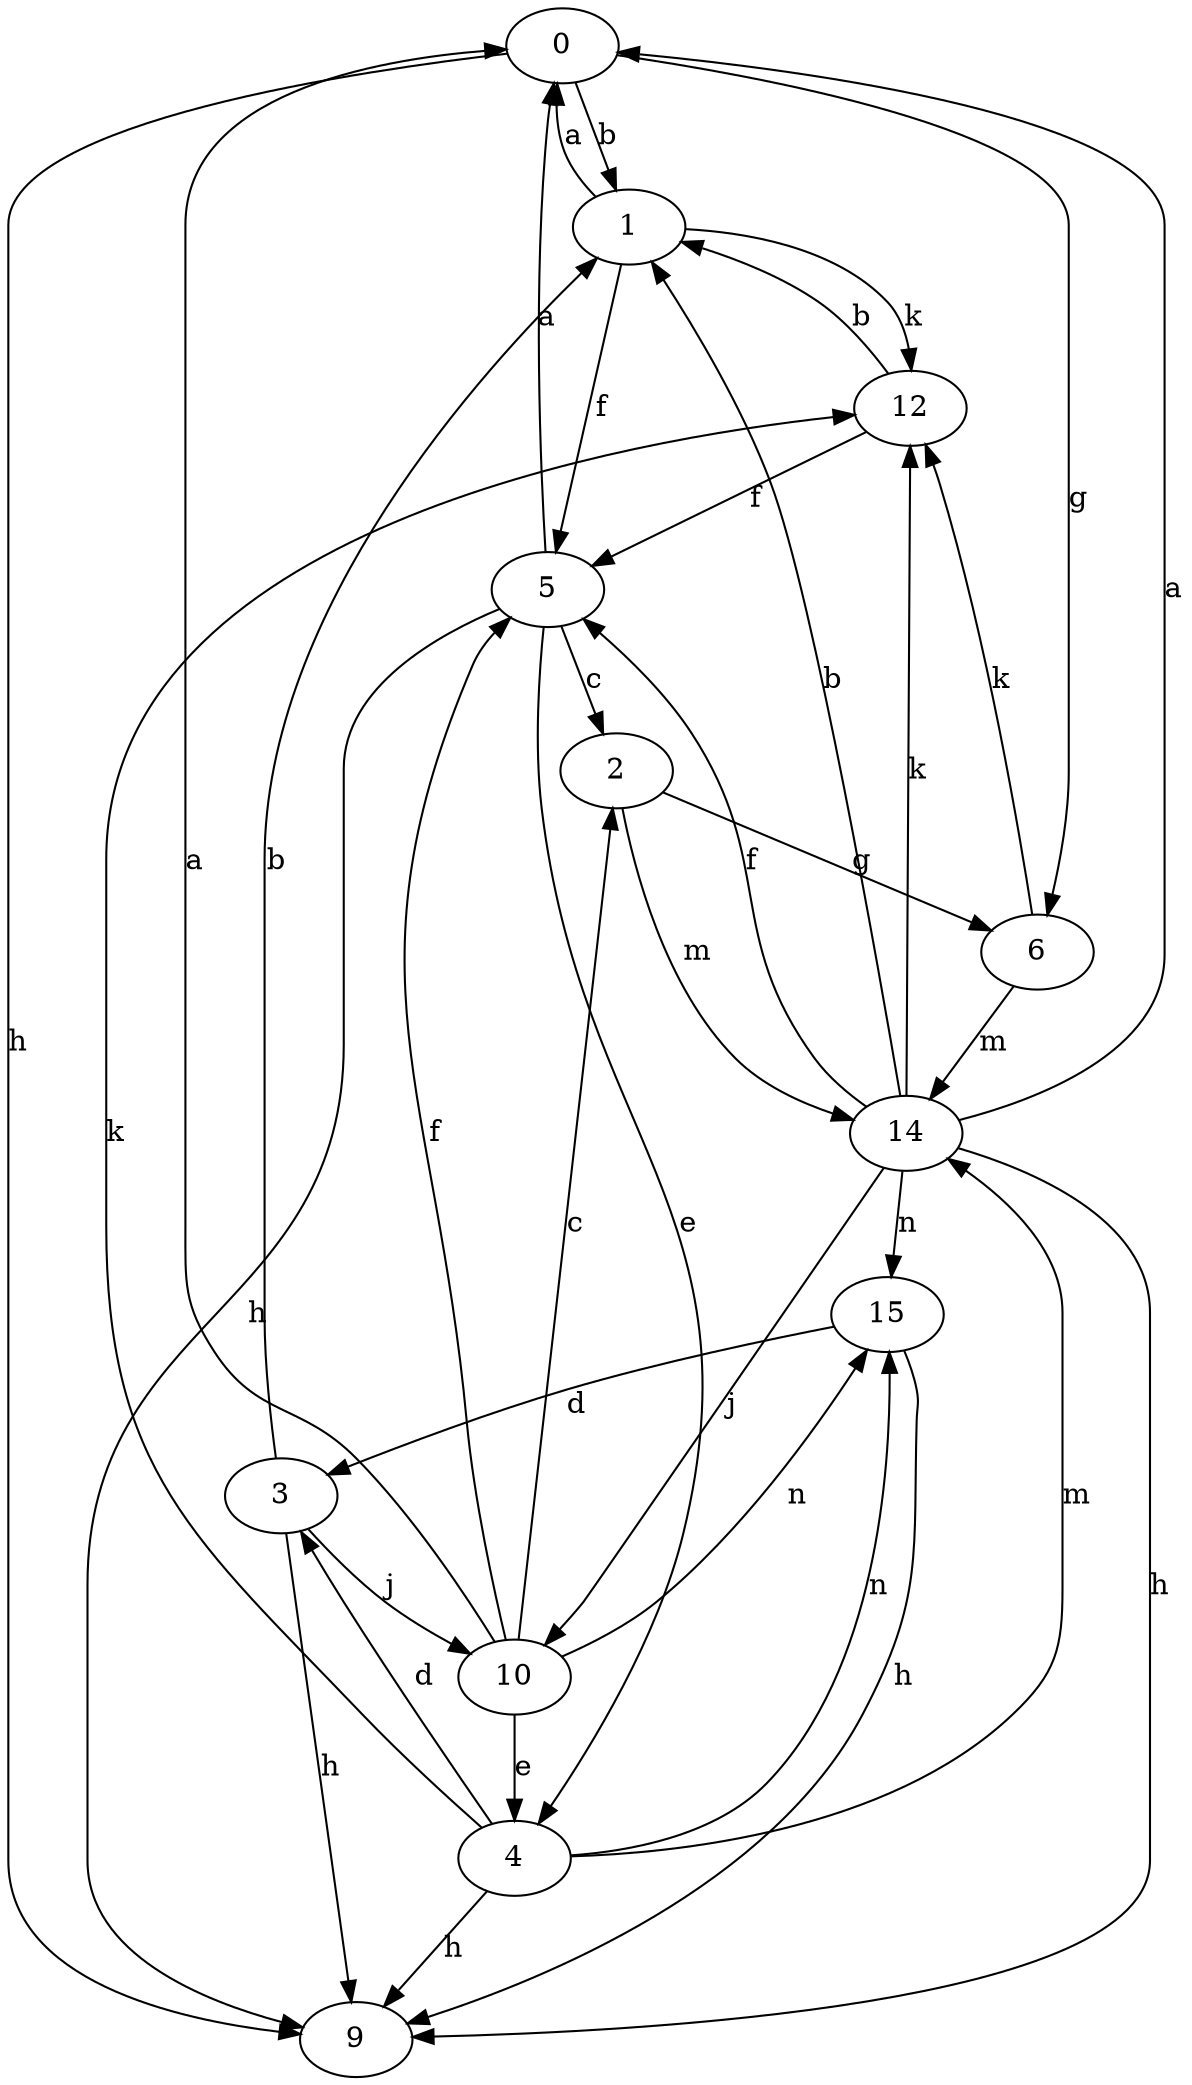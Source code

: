 strict digraph  {
0;
1;
2;
3;
4;
5;
6;
9;
10;
12;
14;
15;
0 -> 1  [label=b];
0 -> 6  [label=g];
0 -> 9  [label=h];
1 -> 0  [label=a];
1 -> 5  [label=f];
1 -> 12  [label=k];
2 -> 6  [label=g];
2 -> 14  [label=m];
3 -> 1  [label=b];
3 -> 9  [label=h];
3 -> 10  [label=j];
4 -> 3  [label=d];
4 -> 9  [label=h];
4 -> 12  [label=k];
4 -> 14  [label=m];
4 -> 15  [label=n];
5 -> 0  [label=a];
5 -> 2  [label=c];
5 -> 4  [label=e];
5 -> 9  [label=h];
6 -> 12  [label=k];
6 -> 14  [label=m];
10 -> 0  [label=a];
10 -> 2  [label=c];
10 -> 4  [label=e];
10 -> 5  [label=f];
10 -> 15  [label=n];
12 -> 1  [label=b];
12 -> 5  [label=f];
14 -> 0  [label=a];
14 -> 1  [label=b];
14 -> 5  [label=f];
14 -> 9  [label=h];
14 -> 10  [label=j];
14 -> 12  [label=k];
14 -> 15  [label=n];
15 -> 3  [label=d];
15 -> 9  [label=h];
}
